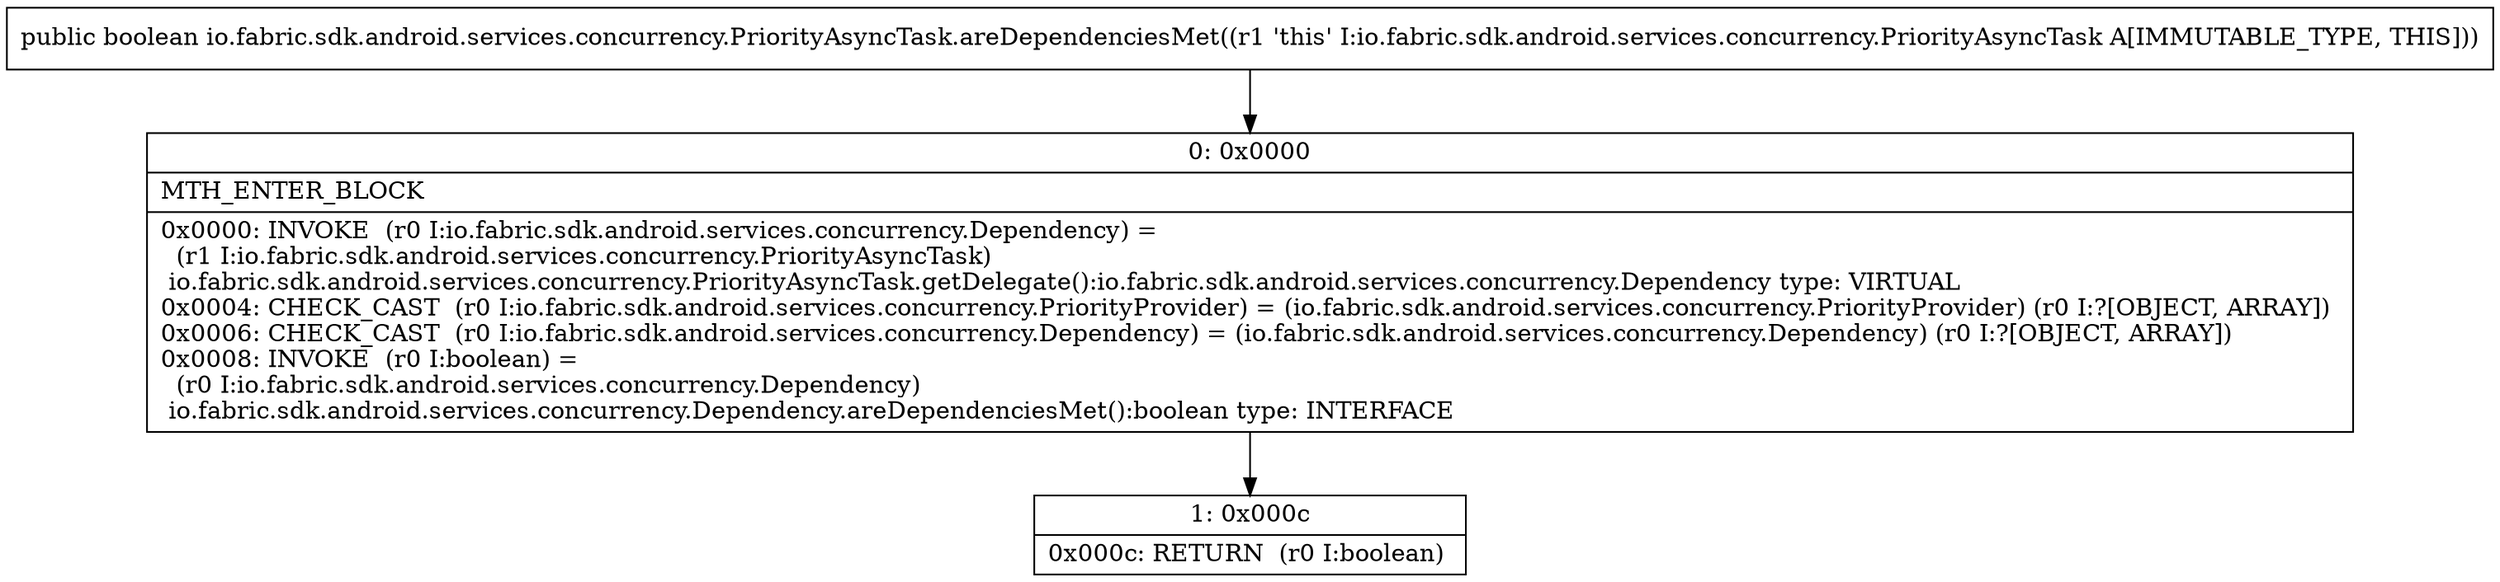digraph "CFG forio.fabric.sdk.android.services.concurrency.PriorityAsyncTask.areDependenciesMet()Z" {
Node_0 [shape=record,label="{0\:\ 0x0000|MTH_ENTER_BLOCK\l|0x0000: INVOKE  (r0 I:io.fabric.sdk.android.services.concurrency.Dependency) = \l  (r1 I:io.fabric.sdk.android.services.concurrency.PriorityAsyncTask)\l io.fabric.sdk.android.services.concurrency.PriorityAsyncTask.getDelegate():io.fabric.sdk.android.services.concurrency.Dependency type: VIRTUAL \l0x0004: CHECK_CAST  (r0 I:io.fabric.sdk.android.services.concurrency.PriorityProvider) = (io.fabric.sdk.android.services.concurrency.PriorityProvider) (r0 I:?[OBJECT, ARRAY]) \l0x0006: CHECK_CAST  (r0 I:io.fabric.sdk.android.services.concurrency.Dependency) = (io.fabric.sdk.android.services.concurrency.Dependency) (r0 I:?[OBJECT, ARRAY]) \l0x0008: INVOKE  (r0 I:boolean) = \l  (r0 I:io.fabric.sdk.android.services.concurrency.Dependency)\l io.fabric.sdk.android.services.concurrency.Dependency.areDependenciesMet():boolean type: INTERFACE \l}"];
Node_1 [shape=record,label="{1\:\ 0x000c|0x000c: RETURN  (r0 I:boolean) \l}"];
MethodNode[shape=record,label="{public boolean io.fabric.sdk.android.services.concurrency.PriorityAsyncTask.areDependenciesMet((r1 'this' I:io.fabric.sdk.android.services.concurrency.PriorityAsyncTask A[IMMUTABLE_TYPE, THIS])) }"];
MethodNode -> Node_0;
Node_0 -> Node_1;
}


